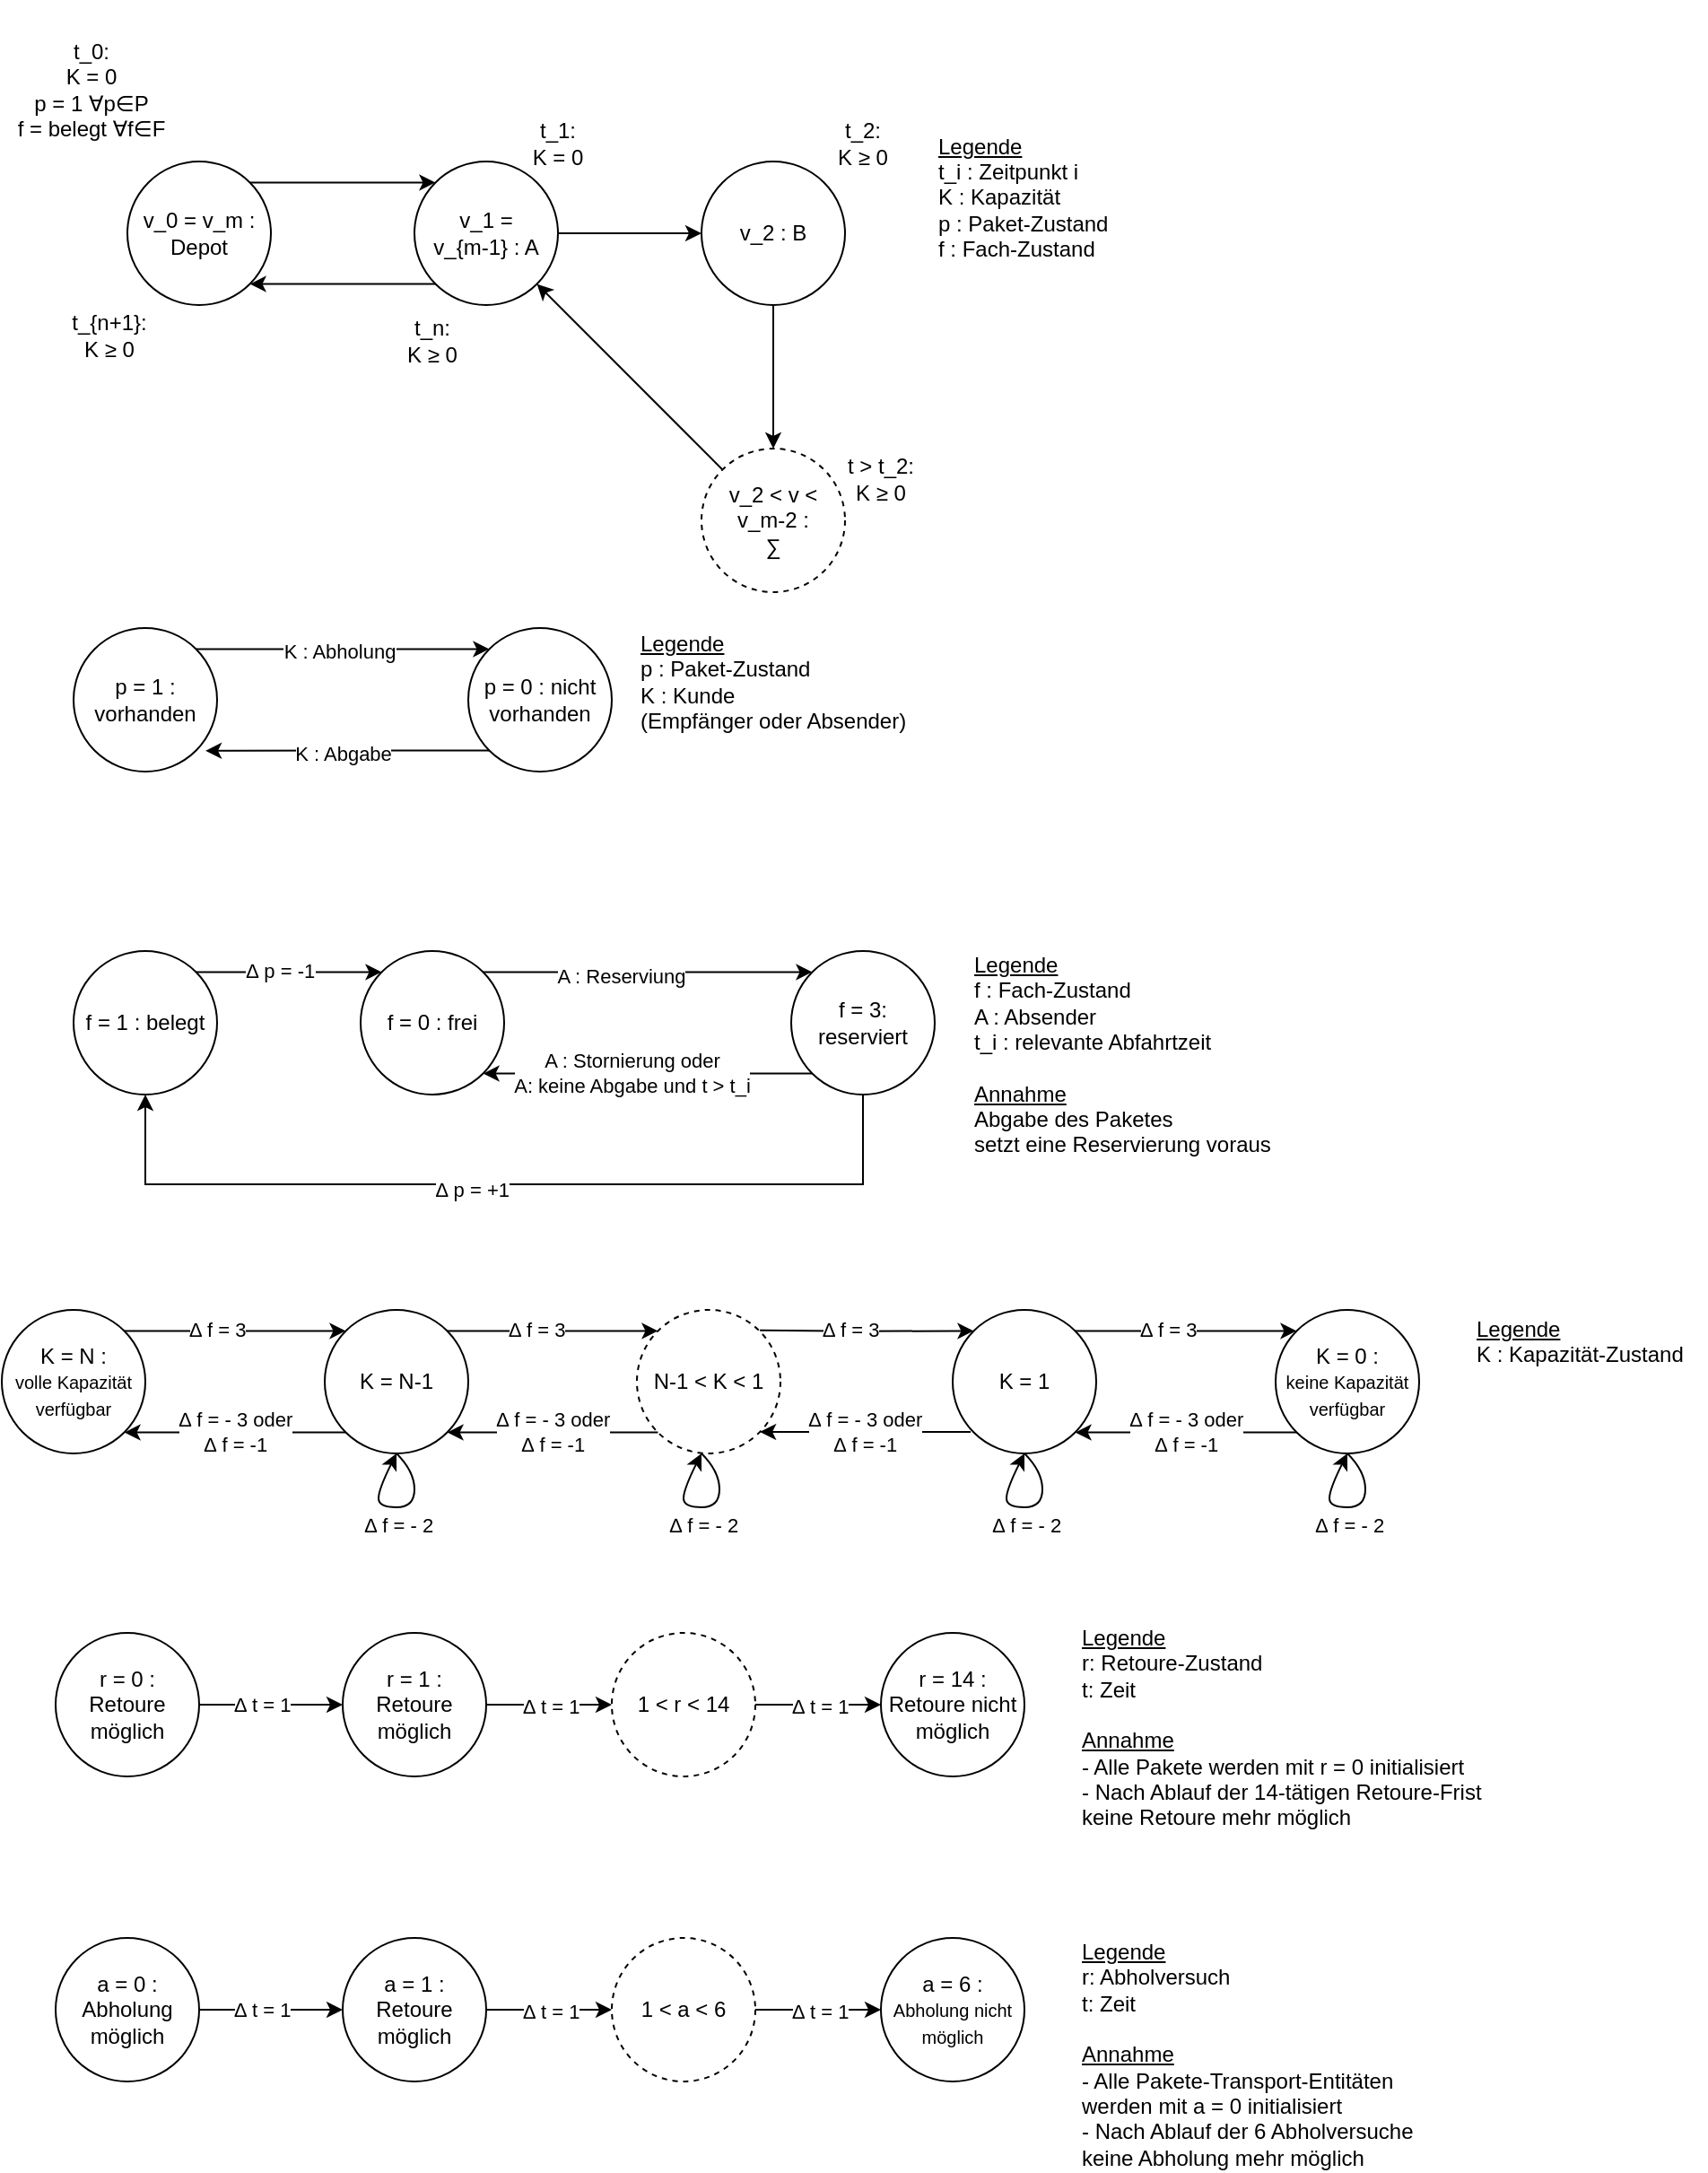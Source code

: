 <mxfile version="14.7.1" type="device"><diagram id="C5RBs43oDa-KdzZeNtuy" name="Page-1"><mxGraphModel dx="685" dy="819" grid="1" gridSize="10" guides="1" tooltips="1" connect="1" arrows="1" fold="1" page="1" pageScale="1" pageWidth="827" pageHeight="1169" math="0" shadow="0"><root><mxCell id="WIyWlLk6GJQsqaUBKTNV-0"/><mxCell id="WIyWlLk6GJQsqaUBKTNV-1" parent="WIyWlLk6GJQsqaUBKTNV-0"/><mxCell id="zulU2pNJ9zc0njDHncw5-14" style="edgeStyle=orthogonalEdgeStyle;rounded=0;orthogonalLoop=1;jettySize=auto;html=1;exitX=1;exitY=0;exitDx=0;exitDy=0;entryX=0;entryY=0;entryDx=0;entryDy=0;" parent="WIyWlLk6GJQsqaUBKTNV-1" source="zulU2pNJ9zc0njDHncw5-15" target="zulU2pNJ9zc0njDHncw5-17" edge="1"><mxGeometry relative="1" as="geometry"/></mxCell><mxCell id="zulU2pNJ9zc0njDHncw5-15" value="v_0 = v_m : Depot" style="ellipse;whiteSpace=wrap;html=1;aspect=fixed;" parent="WIyWlLk6GJQsqaUBKTNV-1" vertex="1"><mxGeometry x="130" y="210" width="80" height="80" as="geometry"/></mxCell><mxCell id="zulU2pNJ9zc0njDHncw5-16" value="" style="edgeStyle=orthogonalEdgeStyle;rounded=0;orthogonalLoop=1;jettySize=auto;html=1;" parent="WIyWlLk6GJQsqaUBKTNV-1" source="zulU2pNJ9zc0njDHncw5-17" target="zulU2pNJ9zc0njDHncw5-19" edge="1"><mxGeometry relative="1" as="geometry"/></mxCell><mxCell id="zulU2pNJ9zc0njDHncw5-17" value="v_1 = &lt;br&gt;v_{m-1} : A" style="ellipse;whiteSpace=wrap;html=1;aspect=fixed;" parent="WIyWlLk6GJQsqaUBKTNV-1" vertex="1"><mxGeometry x="290" y="210" width="80" height="80" as="geometry"/></mxCell><mxCell id="zulU2pNJ9zc0njDHncw5-18" value="" style="edgeStyle=orthogonalEdgeStyle;rounded=0;orthogonalLoop=1;jettySize=auto;html=1;" parent="WIyWlLk6GJQsqaUBKTNV-1" source="zulU2pNJ9zc0njDHncw5-19" target="zulU2pNJ9zc0njDHncw5-20" edge="1"><mxGeometry relative="1" as="geometry"/></mxCell><mxCell id="zulU2pNJ9zc0njDHncw5-19" value="v_2 : B" style="ellipse;whiteSpace=wrap;html=1;aspect=fixed;" parent="WIyWlLk6GJQsqaUBKTNV-1" vertex="1"><mxGeometry x="450" y="210" width="80" height="80" as="geometry"/></mxCell><mxCell id="zulU2pNJ9zc0njDHncw5-20" value="v_2 &amp;lt; v &amp;lt; v_m-2 :&lt;br&gt;&lt;div&gt;∑&lt;/div&gt;" style="ellipse;whiteSpace=wrap;html=1;aspect=fixed;dashed=1;" parent="WIyWlLk6GJQsqaUBKTNV-1" vertex="1"><mxGeometry x="450" y="370" width="80" height="80" as="geometry"/></mxCell><mxCell id="zulU2pNJ9zc0njDHncw5-21" value="" style="endArrow=classic;html=1;exitX=0;exitY=1;exitDx=0;exitDy=0;entryX=1;entryY=1;entryDx=0;entryDy=0;" parent="WIyWlLk6GJQsqaUBKTNV-1" source="zulU2pNJ9zc0njDHncw5-17" target="zulU2pNJ9zc0njDHncw5-15" edge="1"><mxGeometry width="50" height="50" relative="1" as="geometry"><mxPoint x="270" y="120" as="sourcePoint"/><mxPoint x="320" y="70" as="targetPoint"/></mxGeometry></mxCell><mxCell id="zulU2pNJ9zc0njDHncw5-22" value="&lt;div&gt;t_1: &lt;br&gt;&lt;/div&gt;&lt;div&gt;K = 0&lt;/div&gt;" style="text;html=1;strokeColor=none;fillColor=none;align=center;verticalAlign=middle;whiteSpace=wrap;rounded=0;" parent="WIyWlLk6GJQsqaUBKTNV-1" vertex="1"><mxGeometry x="350" y="190" width="40" height="20" as="geometry"/></mxCell><mxCell id="zulU2pNJ9zc0njDHncw5-23" value="&lt;div&gt;t_2: &lt;br&gt;&lt;/div&gt;&lt;div&gt;K ≥ 0&lt;/div&gt;" style="text;html=1;strokeColor=none;fillColor=none;align=center;verticalAlign=middle;whiteSpace=wrap;rounded=0;" parent="WIyWlLk6GJQsqaUBKTNV-1" vertex="1"><mxGeometry x="520" y="190" width="40" height="20" as="geometry"/></mxCell><mxCell id="zulU2pNJ9zc0njDHncw5-24" value="&lt;div&gt;&lt;br&gt;&lt;/div&gt;&lt;div&gt;t &amp;gt; t_2:&lt;br&gt;&lt;/div&gt;&lt;div&gt;K ≥ 0&lt;/div&gt;" style="text;html=1;strokeColor=none;fillColor=none;align=center;verticalAlign=middle;whiteSpace=wrap;rounded=0;" parent="WIyWlLk6GJQsqaUBKTNV-1" vertex="1"><mxGeometry x="530" y="370" width="40" height="20" as="geometry"/></mxCell><mxCell id="zulU2pNJ9zc0njDHncw5-25" value="&lt;div&gt;t_n: &lt;br&gt;&lt;/div&gt;&lt;div&gt;K ≥ 0&lt;/div&gt;" style="text;html=1;strokeColor=none;fillColor=none;align=center;verticalAlign=middle;whiteSpace=wrap;rounded=0;" parent="WIyWlLk6GJQsqaUBKTNV-1" vertex="1"><mxGeometry x="280" y="300" width="40" height="20" as="geometry"/></mxCell><mxCell id="zulU2pNJ9zc0njDHncw5-26" value="&lt;div&gt;t_0: &lt;br&gt;&lt;/div&gt;&lt;div&gt;K = 0&lt;/div&gt;&lt;div&gt;p = 1 ∀p∈P&lt;/div&gt;&lt;div&gt;f = belegt ∀f∈F &lt;br&gt;&lt;/div&gt;" style="text;html=1;strokeColor=none;fillColor=none;align=center;verticalAlign=middle;whiteSpace=wrap;rounded=0;" parent="WIyWlLk6GJQsqaUBKTNV-1" vertex="1"><mxGeometry x="60" y="120" width="100" height="100" as="geometry"/></mxCell><mxCell id="zulU2pNJ9zc0njDHncw5-27" value="&lt;div&gt;&lt;br&gt;&lt;/div&gt;&lt;div&gt;t_{n+1}:&lt;br&gt;&lt;/div&gt;&lt;div&gt;K ≥ 0&lt;br&gt;&lt;/div&gt;" style="text;html=1;strokeColor=none;fillColor=none;align=center;verticalAlign=middle;whiteSpace=wrap;rounded=0;" parent="WIyWlLk6GJQsqaUBKTNV-1" vertex="1"><mxGeometry x="100" y="290" width="40" height="20" as="geometry"/></mxCell><mxCell id="zulU2pNJ9zc0njDHncw5-28" value="" style="endArrow=classic;html=1;entryX=1;entryY=1;entryDx=0;entryDy=0;" parent="WIyWlLk6GJQsqaUBKTNV-1" source="zulU2pNJ9zc0njDHncw5-20" target="zulU2pNJ9zc0njDHncw5-17" edge="1"><mxGeometry width="50" height="50" relative="1" as="geometry"><mxPoint x="380" y="400" as="sourcePoint"/><mxPoint x="430" y="350" as="targetPoint"/></mxGeometry></mxCell><mxCell id="zulU2pNJ9zc0njDHncw5-96" style="edgeStyle=orthogonalEdgeStyle;rounded=0;orthogonalLoop=1;jettySize=auto;html=1;exitX=1;exitY=0;exitDx=0;exitDy=0;entryX=0;entryY=0;entryDx=0;entryDy=0;" parent="WIyWlLk6GJQsqaUBKTNV-1" source="zulU2pNJ9zc0njDHncw5-54" target="zulU2pNJ9zc0njDHncw5-89" edge="1"><mxGeometry relative="1" as="geometry"/></mxCell><mxCell id="zulU2pNJ9zc0njDHncw5-97" value="∆ f = 3" style="edgeLabel;html=1;align=center;verticalAlign=middle;resizable=0;points=[];" parent="zulU2pNJ9zc0njDHncw5-96" vertex="1" connectable="0"><mxGeometry x="-0.178" y="1" relative="1" as="geometry"><mxPoint x="1" as="offset"/></mxGeometry></mxCell><mxCell id="zulU2pNJ9zc0njDHncw5-54" value="&lt;div&gt;K = N : &lt;br&gt;&lt;/div&gt;&lt;div&gt;&lt;font style=&quot;font-size: 10px&quot;&gt;volle Kapazität verfügbar &lt;/font&gt;&lt;br&gt;&lt;/div&gt;" style="ellipse;whiteSpace=wrap;html=1;aspect=fixed;" parent="WIyWlLk6GJQsqaUBKTNV-1" vertex="1"><mxGeometry x="60" y="850" width="80" height="80" as="geometry"/></mxCell><mxCell id="zulU2pNJ9zc0njDHncw5-74" style="edgeStyle=orthogonalEdgeStyle;rounded=0;orthogonalLoop=1;jettySize=auto;html=1;exitX=0;exitY=1;exitDx=0;exitDy=0;entryX=0.919;entryY=0.855;entryDx=0;entryDy=0;entryPerimeter=0;" parent="WIyWlLk6GJQsqaUBKTNV-1" source="zulU2pNJ9zc0njDHncw5-56" target="zulU2pNJ9zc0njDHncw5-57" edge="1"><mxGeometry relative="1" as="geometry"/></mxCell><mxCell id="zulU2pNJ9zc0njDHncw5-75" value="K : Abgabe" style="edgeLabel;html=1;align=center;verticalAlign=middle;resizable=0;points=[];" parent="zulU2pNJ9zc0njDHncw5-74" vertex="1" connectable="0"><mxGeometry x="0.04" y="1" relative="1" as="geometry"><mxPoint as="offset"/></mxGeometry></mxCell><mxCell id="zulU2pNJ9zc0njDHncw5-56" value="p = 0 : nicht vorhanden" style="ellipse;whiteSpace=wrap;html=1;aspect=fixed;" parent="WIyWlLk6GJQsqaUBKTNV-1" vertex="1"><mxGeometry x="320" y="470" width="80" height="80" as="geometry"/></mxCell><mxCell id="zulU2pNJ9zc0njDHncw5-72" style="edgeStyle=orthogonalEdgeStyle;rounded=0;orthogonalLoop=1;jettySize=auto;html=1;exitX=1;exitY=0;exitDx=0;exitDy=0;entryX=0;entryY=0;entryDx=0;entryDy=0;" parent="WIyWlLk6GJQsqaUBKTNV-1" source="zulU2pNJ9zc0njDHncw5-57" target="zulU2pNJ9zc0njDHncw5-56" edge="1"><mxGeometry relative="1" as="geometry"/></mxCell><mxCell id="zulU2pNJ9zc0njDHncw5-73" value="K : Abholung" style="edgeLabel;html=1;align=center;verticalAlign=middle;resizable=0;points=[];" parent="zulU2pNJ9zc0njDHncw5-72" vertex="1" connectable="0"><mxGeometry x="-0.025" y="-1" relative="1" as="geometry"><mxPoint as="offset"/></mxGeometry></mxCell><mxCell id="zulU2pNJ9zc0njDHncw5-57" value="p = 1 : vorhanden" style="ellipse;whiteSpace=wrap;html=1;aspect=fixed;" parent="WIyWlLk6GJQsqaUBKTNV-1" vertex="1"><mxGeometry x="100" y="470" width="80" height="80" as="geometry"/></mxCell><mxCell id="zulU2pNJ9zc0njDHncw5-76" style="edgeStyle=orthogonalEdgeStyle;rounded=0;orthogonalLoop=1;jettySize=auto;html=1;exitX=1;exitY=0;exitDx=0;exitDy=0;entryX=0;entryY=0;entryDx=0;entryDy=0;" parent="WIyWlLk6GJQsqaUBKTNV-1" source="zulU2pNJ9zc0njDHncw5-59" target="zulU2pNJ9zc0njDHncw5-60" edge="1"><mxGeometry relative="1" as="geometry"/></mxCell><mxCell id="zulU2pNJ9zc0njDHncw5-77" value="∆ p = -1" style="edgeLabel;html=1;align=center;verticalAlign=middle;resizable=0;points=[];" parent="zulU2pNJ9zc0njDHncw5-76" vertex="1" connectable="0"><mxGeometry x="-0.113" y="1" relative="1" as="geometry"><mxPoint as="offset"/></mxGeometry></mxCell><mxCell id="zulU2pNJ9zc0njDHncw5-59" value="f = 1 : belegt" style="ellipse;whiteSpace=wrap;html=1;aspect=fixed;" parent="WIyWlLk6GJQsqaUBKTNV-1" vertex="1"><mxGeometry x="100" y="650" width="80" height="80" as="geometry"/></mxCell><mxCell id="zulU2pNJ9zc0njDHncw5-78" style="edgeStyle=orthogonalEdgeStyle;rounded=0;orthogonalLoop=1;jettySize=auto;html=1;exitX=1;exitY=0;exitDx=0;exitDy=0;entryX=0;entryY=0;entryDx=0;entryDy=0;" parent="WIyWlLk6GJQsqaUBKTNV-1" source="zulU2pNJ9zc0njDHncw5-60" target="zulU2pNJ9zc0njDHncw5-62" edge="1"><mxGeometry relative="1" as="geometry"/></mxCell><mxCell id="zulU2pNJ9zc0njDHncw5-79" value="A : Reserviung" style="edgeLabel;html=1;align=center;verticalAlign=middle;resizable=0;points=[];" parent="zulU2pNJ9zc0njDHncw5-78" vertex="1" connectable="0"><mxGeometry x="-0.17" y="-2" relative="1" as="geometry"><mxPoint as="offset"/></mxGeometry></mxCell><mxCell id="zulU2pNJ9zc0njDHncw5-60" value="f = 0 : frei" style="ellipse;whiteSpace=wrap;html=1;aspect=fixed;" parent="WIyWlLk6GJQsqaUBKTNV-1" vertex="1"><mxGeometry x="260" y="650" width="80" height="80" as="geometry"/></mxCell><mxCell id="zulU2pNJ9zc0njDHncw5-82" style="edgeStyle=orthogonalEdgeStyle;rounded=0;orthogonalLoop=1;jettySize=auto;html=1;exitX=0.5;exitY=1;exitDx=0;exitDy=0;entryX=0.5;entryY=1;entryDx=0;entryDy=0;" parent="WIyWlLk6GJQsqaUBKTNV-1" source="zulU2pNJ9zc0njDHncw5-62" target="zulU2pNJ9zc0njDHncw5-59" edge="1"><mxGeometry relative="1" as="geometry"><Array as="points"><mxPoint x="540" y="780"/><mxPoint x="140" y="780"/></Array></mxGeometry></mxCell><mxCell id="zulU2pNJ9zc0njDHncw5-83" value="∆ p = +1" style="edgeLabel;html=1;align=center;verticalAlign=middle;resizable=0;points=[];" parent="zulU2pNJ9zc0njDHncw5-82" vertex="1" connectable="0"><mxGeometry x="0.073" y="3" relative="1" as="geometry"><mxPoint as="offset"/></mxGeometry></mxCell><mxCell id="zulU2pNJ9zc0njDHncw5-84" style="edgeStyle=orthogonalEdgeStyle;rounded=0;orthogonalLoop=1;jettySize=auto;html=1;exitX=0;exitY=1;exitDx=0;exitDy=0;entryX=1;entryY=1;entryDx=0;entryDy=0;" parent="WIyWlLk6GJQsqaUBKTNV-1" source="zulU2pNJ9zc0njDHncw5-62" target="zulU2pNJ9zc0njDHncw5-60" edge="1"><mxGeometry relative="1" as="geometry"/></mxCell><mxCell id="zulU2pNJ9zc0njDHncw5-85" value="&lt;div&gt;A : Stornierung oder &lt;br&gt;&lt;/div&gt;&lt;div&gt;A: keine Abgabe und t &amp;gt; t_i&lt;br&gt;&lt;/div&gt;" style="edgeLabel;html=1;align=center;verticalAlign=middle;resizable=0;points=[];" parent="zulU2pNJ9zc0njDHncw5-84" vertex="1" connectable="0"><mxGeometry x="0.1" y="-1" relative="1" as="geometry"><mxPoint as="offset"/></mxGeometry></mxCell><mxCell id="zulU2pNJ9zc0njDHncw5-62" value="f = 3: reserviert" style="ellipse;whiteSpace=wrap;html=1;aspect=fixed;" parent="WIyWlLk6GJQsqaUBKTNV-1" vertex="1"><mxGeometry x="500" y="650" width="80" height="80" as="geometry"/></mxCell><mxCell id="zulU2pNJ9zc0njDHncw5-136" style="edgeStyle=orthogonalEdgeStyle;rounded=0;orthogonalLoop=1;jettySize=auto;html=1;exitX=1;exitY=0.5;exitDx=0;exitDy=0;" parent="WIyWlLk6GJQsqaUBKTNV-1" source="zulU2pNJ9zc0njDHncw5-64" target="zulU2pNJ9zc0njDHncw5-66" edge="1"><mxGeometry relative="1" as="geometry"/></mxCell><mxCell id="zulU2pNJ9zc0njDHncw5-139" value="∆ t = 1" style="edgeLabel;html=1;align=center;verticalAlign=middle;resizable=0;points=[];" parent="zulU2pNJ9zc0njDHncw5-136" vertex="1" connectable="0"><mxGeometry x="-0.142" relative="1" as="geometry"><mxPoint as="offset"/></mxGeometry></mxCell><mxCell id="zulU2pNJ9zc0njDHncw5-64" value="r = 0 : &lt;br&gt;Retoure möglich" style="ellipse;whiteSpace=wrap;html=1;aspect=fixed;" parent="WIyWlLk6GJQsqaUBKTNV-1" vertex="1"><mxGeometry x="90" y="1030" width="80" height="80" as="geometry"/></mxCell><mxCell id="zulU2pNJ9zc0njDHncw5-142" style="edgeStyle=orthogonalEdgeStyle;rounded=0;orthogonalLoop=1;jettySize=auto;html=1;exitX=1;exitY=0.5;exitDx=0;exitDy=0;entryX=0;entryY=0.5;entryDx=0;entryDy=0;" parent="WIyWlLk6GJQsqaUBKTNV-1" source="zulU2pNJ9zc0njDHncw5-66" target="zulU2pNJ9zc0njDHncw5-140" edge="1"><mxGeometry relative="1" as="geometry"/></mxCell><mxCell id="zulU2pNJ9zc0njDHncw5-143" value="∆ t = 1" style="edgeLabel;html=1;align=center;verticalAlign=middle;resizable=0;points=[];" parent="zulU2pNJ9zc0njDHncw5-142" vertex="1" connectable="0"><mxGeometry x="0.029" y="-1" relative="1" as="geometry"><mxPoint as="offset"/></mxGeometry></mxCell><mxCell id="zulU2pNJ9zc0njDHncw5-66" value="r = 1 : &lt;br&gt;Retoure möglich" style="ellipse;whiteSpace=wrap;html=1;aspect=fixed;" parent="WIyWlLk6GJQsqaUBKTNV-1" vertex="1"><mxGeometry x="250" y="1030" width="80" height="80" as="geometry"/></mxCell><mxCell id="zulU2pNJ9zc0njDHncw5-87" value="&lt;div align=&quot;left&quot;&gt;&lt;u&gt;Legende&lt;/u&gt;&lt;/div&gt;&lt;div align=&quot;left&quot;&gt;f : Fach-Zustand&lt;br&gt;&lt;/div&gt;&lt;div align=&quot;left&quot;&gt;A : Absender&lt;/div&gt;&lt;div align=&quot;left&quot;&gt;t_i : relevante Abfahrtzeit&lt;/div&gt;&lt;div align=&quot;left&quot;&gt;&lt;br&gt;&lt;/div&gt;&lt;div align=&quot;left&quot;&gt;&lt;u&gt;Annahme&lt;/u&gt;&lt;/div&gt;&lt;div align=&quot;left&quot;&gt;Abgabe des Paketes &lt;br&gt;setzt eine Reservierung voraus&lt;br&gt;&lt;/div&gt;&lt;div align=&quot;left&quot;&gt;&lt;br&gt;&lt;/div&gt;" style="text;html=1;align=left;verticalAlign=middle;resizable=0;points=[];autosize=1;strokeColor=none;" parent="WIyWlLk6GJQsqaUBKTNV-1" vertex="1"><mxGeometry x="600" y="650" width="180" height="130" as="geometry"/></mxCell><mxCell id="zulU2pNJ9zc0njDHncw5-88" value="&lt;div align=&quot;left&quot;&gt;&lt;u&gt;Legende&lt;/u&gt;&lt;br&gt;&lt;/div&gt;&lt;div align=&quot;left&quot;&gt;p : Paket-Zustand&lt;br&gt;&lt;/div&gt;&lt;div align=&quot;left&quot;&gt;K : Kunde&lt;br&gt;(Empfänger oder Absender)&lt;/div&gt;" style="text;html=1;align=left;verticalAlign=middle;resizable=0;points=[];autosize=1;strokeColor=none;" parent="WIyWlLk6GJQsqaUBKTNV-1" vertex="1"><mxGeometry x="414" y="470" width="160" height="60" as="geometry"/></mxCell><mxCell id="zulU2pNJ9zc0njDHncw5-102" value="∆ f = - 3 oder &lt;br&gt;∆ f = -1" style="edgeStyle=orthogonalEdgeStyle;rounded=0;orthogonalLoop=1;jettySize=auto;html=1;exitX=0;exitY=1;exitDx=0;exitDy=0;entryX=1;entryY=1;entryDx=0;entryDy=0;" parent="WIyWlLk6GJQsqaUBKTNV-1" source="zulU2pNJ9zc0njDHncw5-89" target="zulU2pNJ9zc0njDHncw5-54" edge="1"><mxGeometry relative="1" as="geometry"/></mxCell><mxCell id="zulU2pNJ9zc0njDHncw5-89" value="K = N-1" style="ellipse;whiteSpace=wrap;html=1;aspect=fixed;" parent="WIyWlLk6GJQsqaUBKTNV-1" vertex="1"><mxGeometry x="240" y="850" width="80" height="80" as="geometry"/></mxCell><mxCell id="zulU2pNJ9zc0njDHncw5-106" value="" style="curved=1;endArrow=classic;html=1;entryX=0.5;entryY=1;entryDx=0;entryDy=0;exitX=0.5;exitY=1;exitDx=0;exitDy=0;" parent="WIyWlLk6GJQsqaUBKTNV-1" source="zulU2pNJ9zc0njDHncw5-89" target="zulU2pNJ9zc0njDHncw5-89" edge="1"><mxGeometry width="50" height="50" relative="1" as="geometry"><mxPoint x="340" y="990" as="sourcePoint"/><mxPoint x="310" y="990" as="targetPoint"/><Array as="points"><mxPoint x="290" y="940"/><mxPoint x="290" y="960"/><mxPoint x="270" y="960"/><mxPoint x="270" y="950"/></Array></mxGeometry></mxCell><mxCell id="zulU2pNJ9zc0njDHncw5-107" value="∆ f = - 2" style="edgeLabel;html=1;align=center;verticalAlign=middle;resizable=0;points=[];" parent="zulU2pNJ9zc0njDHncw5-106" vertex="1" connectable="0"><mxGeometry x="0.057" y="-2" relative="1" as="geometry"><mxPoint x="2" y="12" as="offset"/></mxGeometry></mxCell><mxCell id="zulU2pNJ9zc0njDHncw5-108" style="edgeStyle=orthogonalEdgeStyle;rounded=0;orthogonalLoop=1;jettySize=auto;html=1;exitX=1;exitY=0;exitDx=0;exitDy=0;entryX=0;entryY=0;entryDx=0;entryDy=0;" parent="WIyWlLk6GJQsqaUBKTNV-1" source="zulU2pNJ9zc0njDHncw5-110" target="zulU2pNJ9zc0njDHncw5-112" edge="1"><mxGeometry relative="1" as="geometry"/></mxCell><mxCell id="zulU2pNJ9zc0njDHncw5-109" value="∆ f = 3" style="edgeLabel;html=1;align=center;verticalAlign=middle;resizable=0;points=[];" parent="zulU2pNJ9zc0njDHncw5-108" vertex="1" connectable="0"><mxGeometry x="-0.178" y="1" relative="1" as="geometry"><mxPoint x="1" as="offset"/></mxGeometry></mxCell><mxCell id="zulU2pNJ9zc0njDHncw5-110" value="&lt;div&gt;K = 1&lt;font style=&quot;font-size: 10px&quot;&gt;&lt;/font&gt;&lt;br&gt;&lt;/div&gt;" style="ellipse;whiteSpace=wrap;html=1;aspect=fixed;" parent="WIyWlLk6GJQsqaUBKTNV-1" vertex="1"><mxGeometry x="590" y="850" width="80" height="80" as="geometry"/></mxCell><mxCell id="zulU2pNJ9zc0njDHncw5-111" value="∆ f = - 3 oder &lt;br&gt;∆ f = -1" style="edgeStyle=orthogonalEdgeStyle;rounded=0;orthogonalLoop=1;jettySize=auto;html=1;exitX=0;exitY=1;exitDx=0;exitDy=0;entryX=1;entryY=1;entryDx=0;entryDy=0;" parent="WIyWlLk6GJQsqaUBKTNV-1" source="zulU2pNJ9zc0njDHncw5-112" target="zulU2pNJ9zc0njDHncw5-110" edge="1"><mxGeometry relative="1" as="geometry"/></mxCell><mxCell id="zulU2pNJ9zc0njDHncw5-112" value="&lt;div&gt;K = 0 : &lt;br&gt;&lt;/div&gt;&lt;div&gt;&lt;font style=&quot;font-size: 10px&quot;&gt;keine Kapazität verfügbar&lt;/font&gt;&lt;br&gt;&lt;/div&gt;" style="ellipse;whiteSpace=wrap;html=1;aspect=fixed;" parent="WIyWlLk6GJQsqaUBKTNV-1" vertex="1"><mxGeometry x="770" y="850" width="80" height="80" as="geometry"/></mxCell><mxCell id="zulU2pNJ9zc0njDHncw5-113" value="" style="curved=1;endArrow=classic;html=1;entryX=0.5;entryY=1;entryDx=0;entryDy=0;exitX=0.5;exitY=1;exitDx=0;exitDy=0;" parent="WIyWlLk6GJQsqaUBKTNV-1" source="zulU2pNJ9zc0njDHncw5-112" target="zulU2pNJ9zc0njDHncw5-112" edge="1"><mxGeometry width="50" height="50" relative="1" as="geometry"><mxPoint x="870" y="990" as="sourcePoint"/><mxPoint x="840" y="990" as="targetPoint"/><Array as="points"><mxPoint x="820" y="940"/><mxPoint x="820" y="960"/><mxPoint x="800" y="960"/><mxPoint x="800" y="950"/></Array></mxGeometry></mxCell><mxCell id="zulU2pNJ9zc0njDHncw5-114" value="∆ f = - 2" style="edgeLabel;html=1;align=center;verticalAlign=middle;resizable=0;points=[];" parent="zulU2pNJ9zc0njDHncw5-113" vertex="1" connectable="0"><mxGeometry x="0.057" y="-2" relative="1" as="geometry"><mxPoint x="2" y="12" as="offset"/></mxGeometry></mxCell><mxCell id="zulU2pNJ9zc0njDHncw5-124" value="N-1 &amp;lt; K &amp;lt; 1" style="ellipse;whiteSpace=wrap;html=1;aspect=fixed;dashed=1;" parent="WIyWlLk6GJQsqaUBKTNV-1" vertex="1"><mxGeometry x="414" y="850" width="80" height="80" as="geometry"/></mxCell><mxCell id="zulU2pNJ9zc0njDHncw5-127" style="edgeStyle=orthogonalEdgeStyle;rounded=0;orthogonalLoop=1;jettySize=auto;html=1;entryX=0;entryY=0;entryDx=0;entryDy=0;exitX=1;exitY=0;exitDx=0;exitDy=0;" parent="WIyWlLk6GJQsqaUBKTNV-1" source="zulU2pNJ9zc0njDHncw5-89" target="zulU2pNJ9zc0njDHncw5-124" edge="1"><mxGeometry relative="1" as="geometry"><mxPoint x="138.284" y="871.716" as="sourcePoint"/><mxPoint x="261.716" y="871.716" as="targetPoint"/></mxGeometry></mxCell><mxCell id="zulU2pNJ9zc0njDHncw5-128" value="∆ f = 3" style="edgeLabel;html=1;align=center;verticalAlign=middle;resizable=0;points=[];" parent="zulU2pNJ9zc0njDHncw5-127" vertex="1" connectable="0"><mxGeometry x="-0.178" y="1" relative="1" as="geometry"><mxPoint x="1" as="offset"/></mxGeometry></mxCell><mxCell id="zulU2pNJ9zc0njDHncw5-129" value="∆ f = - 3 oder &lt;br&gt;∆ f = -1" style="edgeStyle=orthogonalEdgeStyle;rounded=0;orthogonalLoop=1;jettySize=auto;html=1;exitX=0;exitY=1;exitDx=0;exitDy=0;entryX=1;entryY=1;entryDx=0;entryDy=0;" parent="WIyWlLk6GJQsqaUBKTNV-1" source="zulU2pNJ9zc0njDHncw5-124" target="zulU2pNJ9zc0njDHncw5-89" edge="1"><mxGeometry relative="1" as="geometry"><mxPoint x="261.716" y="928.284" as="sourcePoint"/><mxPoint x="138.284" y="928.284" as="targetPoint"/></mxGeometry></mxCell><mxCell id="zulU2pNJ9zc0njDHncw5-130" style="edgeStyle=orthogonalEdgeStyle;rounded=0;orthogonalLoop=1;jettySize=auto;html=1;exitX=1;exitY=0;exitDx=0;exitDy=0;entryX=0;entryY=0;entryDx=0;entryDy=0;" parent="WIyWlLk6GJQsqaUBKTNV-1" target="zulU2pNJ9zc0njDHncw5-110" edge="1"><mxGeometry relative="1" as="geometry"><mxPoint x="482.564" y="861.426" as="sourcePoint"/><mxPoint x="600" y="870" as="targetPoint"/></mxGeometry></mxCell><mxCell id="zulU2pNJ9zc0njDHncw5-131" value="∆ f = 3" style="edgeLabel;html=1;align=center;verticalAlign=middle;resizable=0;points=[];" parent="zulU2pNJ9zc0njDHncw5-130" vertex="1" connectable="0"><mxGeometry x="-0.178" y="1" relative="1" as="geometry"><mxPoint x="1" as="offset"/></mxGeometry></mxCell><mxCell id="zulU2pNJ9zc0njDHncw5-132" value="∆ f = - 3 oder &lt;br&gt;∆ f = -1" style="edgeStyle=orthogonalEdgeStyle;rounded=0;orthogonalLoop=1;jettySize=auto;html=1;exitX=0;exitY=1;exitDx=0;exitDy=0;entryX=1;entryY=1;entryDx=0;entryDy=0;" parent="WIyWlLk6GJQsqaUBKTNV-1" edge="1"><mxGeometry relative="1" as="geometry"><mxPoint x="599.996" y="917.994" as="sourcePoint"/><mxPoint x="482.564" y="917.994" as="targetPoint"/></mxGeometry></mxCell><mxCell id="zulU2pNJ9zc0njDHncw5-133" value="" style="curved=1;endArrow=classic;html=1;entryX=0.5;entryY=1;entryDx=0;entryDy=0;exitX=0.5;exitY=1;exitDx=0;exitDy=0;" parent="WIyWlLk6GJQsqaUBKTNV-1" edge="1"><mxGeometry width="50" height="50" relative="1" as="geometry"><mxPoint x="630" y="930" as="sourcePoint"/><mxPoint x="630" y="930" as="targetPoint"/><Array as="points"><mxPoint x="640" y="940"/><mxPoint x="640" y="960"/><mxPoint x="620" y="960"/><mxPoint x="620" y="950"/></Array></mxGeometry></mxCell><mxCell id="zulU2pNJ9zc0njDHncw5-134" value="∆ f = - 2" style="edgeLabel;html=1;align=center;verticalAlign=middle;resizable=0;points=[];" parent="zulU2pNJ9zc0njDHncw5-133" vertex="1" connectable="0"><mxGeometry x="0.057" y="-2" relative="1" as="geometry"><mxPoint x="2" y="12" as="offset"/></mxGeometry></mxCell><mxCell id="zulU2pNJ9zc0njDHncw5-135" value="&lt;div align=&quot;left&quot;&gt;&lt;u&gt;Legende&lt;/u&gt;&lt;/div&gt;&lt;div align=&quot;left&quot;&gt;K : Kapazität-Zustand&lt;br&gt;&lt;/div&gt;&lt;div align=&quot;left&quot;&gt;&lt;br&gt;&lt;/div&gt;" style="text;html=1;align=left;verticalAlign=middle;resizable=0;points=[];autosize=1;strokeColor=none;" parent="WIyWlLk6GJQsqaUBKTNV-1" vertex="1"><mxGeometry x="880" y="850" width="130" height="50" as="geometry"/></mxCell><mxCell id="zulU2pNJ9zc0njDHncw5-137" value="&lt;div align=&quot;left&quot;&gt;&lt;u&gt;Legende&lt;/u&gt;&lt;/div&gt;&lt;div align=&quot;left&quot;&gt;r: Retoure-Zustand&lt;/div&gt;&lt;div align=&quot;left&quot;&gt;t: Zeit&lt;br&gt;&lt;/div&gt;&lt;div align=&quot;left&quot;&gt;&lt;br&gt;&lt;/div&gt;&lt;div align=&quot;left&quot;&gt;&lt;u&gt;Annahme&lt;/u&gt;&lt;/div&gt;&lt;div align=&quot;left&quot;&gt;- Alle Pakete werden mit r = 0 initialisiert&lt;br&gt;&lt;u&gt;&lt;/u&gt;&lt;/div&gt;&lt;div align=&quot;left&quot;&gt;- Nach Ablauf der 14-tätigen Retoure-Frist &lt;br&gt;keine Retoure mehr möglich&lt;br&gt;&lt;/div&gt;&lt;div align=&quot;left&quot;&gt;&lt;br&gt;&lt;/div&gt;" style="text;html=1;align=left;verticalAlign=middle;resizable=0;points=[];autosize=1;strokeColor=none;" parent="WIyWlLk6GJQsqaUBKTNV-1" vertex="1"><mxGeometry x="660" y="1025" width="240" height="130" as="geometry"/></mxCell><mxCell id="zulU2pNJ9zc0njDHncw5-144" style="edgeStyle=orthogonalEdgeStyle;rounded=0;orthogonalLoop=1;jettySize=auto;html=1;exitX=1;exitY=0.5;exitDx=0;exitDy=0;entryX=0;entryY=0.5;entryDx=0;entryDy=0;" parent="WIyWlLk6GJQsqaUBKTNV-1" source="zulU2pNJ9zc0njDHncw5-140" target="zulU2pNJ9zc0njDHncw5-141" edge="1"><mxGeometry relative="1" as="geometry"/></mxCell><mxCell id="zulU2pNJ9zc0njDHncw5-145" value="∆ t = 1" style="edgeLabel;html=1;align=center;verticalAlign=middle;resizable=0;points=[];" parent="zulU2pNJ9zc0njDHncw5-144" vertex="1" connectable="0"><mxGeometry x="0.029" y="-1" relative="1" as="geometry"><mxPoint as="offset"/></mxGeometry></mxCell><mxCell id="zulU2pNJ9zc0njDHncw5-140" value="1 &amp;lt; r &amp;lt; 14" style="ellipse;whiteSpace=wrap;html=1;aspect=fixed;dashed=1;" parent="WIyWlLk6GJQsqaUBKTNV-1" vertex="1"><mxGeometry x="400" y="1030" width="80" height="80" as="geometry"/></mxCell><mxCell id="zulU2pNJ9zc0njDHncw5-141" value="r = 14 : &lt;br&gt;Retoure nicht möglich" style="ellipse;whiteSpace=wrap;html=1;aspect=fixed;" parent="WIyWlLk6GJQsqaUBKTNV-1" vertex="1"><mxGeometry x="550" y="1030" width="80" height="80" as="geometry"/></mxCell><mxCell id="zulU2pNJ9zc0njDHncw5-156" style="edgeStyle=orthogonalEdgeStyle;rounded=0;orthogonalLoop=1;jettySize=auto;html=1;exitX=1;exitY=0.5;exitDx=0;exitDy=0;" parent="WIyWlLk6GJQsqaUBKTNV-1" source="zulU2pNJ9zc0njDHncw5-158" target="zulU2pNJ9zc0njDHncw5-161" edge="1"><mxGeometry relative="1" as="geometry"/></mxCell><mxCell id="zulU2pNJ9zc0njDHncw5-157" value="∆ t = 1" style="edgeLabel;html=1;align=center;verticalAlign=middle;resizable=0;points=[];" parent="zulU2pNJ9zc0njDHncw5-156" vertex="1" connectable="0"><mxGeometry x="-0.142" relative="1" as="geometry"><mxPoint as="offset"/></mxGeometry></mxCell><mxCell id="zulU2pNJ9zc0njDHncw5-158" value="a = 0 : &lt;br&gt;Abholung möglich" style="ellipse;whiteSpace=wrap;html=1;aspect=fixed;" parent="WIyWlLk6GJQsqaUBKTNV-1" vertex="1"><mxGeometry x="90" y="1200" width="80" height="80" as="geometry"/></mxCell><mxCell id="zulU2pNJ9zc0njDHncw5-159" style="edgeStyle=orthogonalEdgeStyle;rounded=0;orthogonalLoop=1;jettySize=auto;html=1;exitX=1;exitY=0.5;exitDx=0;exitDy=0;entryX=0;entryY=0.5;entryDx=0;entryDy=0;" parent="WIyWlLk6GJQsqaUBKTNV-1" source="zulU2pNJ9zc0njDHncw5-161" target="zulU2pNJ9zc0njDHncw5-165" edge="1"><mxGeometry relative="1" as="geometry"/></mxCell><mxCell id="zulU2pNJ9zc0njDHncw5-160" value="∆ t = 1" style="edgeLabel;html=1;align=center;verticalAlign=middle;resizable=0;points=[];" parent="zulU2pNJ9zc0njDHncw5-159" vertex="1" connectable="0"><mxGeometry x="0.029" y="-1" relative="1" as="geometry"><mxPoint as="offset"/></mxGeometry></mxCell><mxCell id="zulU2pNJ9zc0njDHncw5-161" value="a = 1 : &lt;br&gt;Retoure möglich" style="ellipse;whiteSpace=wrap;html=1;aspect=fixed;" parent="WIyWlLk6GJQsqaUBKTNV-1" vertex="1"><mxGeometry x="250" y="1200" width="80" height="80" as="geometry"/></mxCell><mxCell id="zulU2pNJ9zc0njDHncw5-162" value="&lt;div align=&quot;left&quot;&gt;&lt;u&gt;Legende&lt;/u&gt;&lt;/div&gt;&lt;div align=&quot;left&quot;&gt;r: Abholversuch&lt;br&gt;&lt;/div&gt;&lt;div align=&quot;left&quot;&gt;t: Zeit&lt;br&gt;&lt;/div&gt;&lt;div align=&quot;left&quot;&gt;&lt;br&gt;&lt;/div&gt;&lt;div align=&quot;left&quot;&gt;&lt;u&gt;Annahme&lt;/u&gt;&lt;/div&gt;&lt;div align=&quot;left&quot;&gt;- Alle Pakete-Transport-Entitäten &lt;br&gt;werden mit a = 0 initialisiert&lt;br&gt;&lt;u&gt;&lt;/u&gt;&lt;/div&gt;&lt;div align=&quot;left&quot;&gt;- Nach Ablauf der 6 Abholversuche&lt;br&gt;keine Abholung mehr möglich&lt;br&gt;&lt;/div&gt;" style="text;html=1;align=left;verticalAlign=middle;resizable=0;points=[];autosize=1;strokeColor=none;" parent="WIyWlLk6GJQsqaUBKTNV-1" vertex="1"><mxGeometry x="660" y="1200" width="200" height="130" as="geometry"/></mxCell><mxCell id="zulU2pNJ9zc0njDHncw5-163" style="edgeStyle=orthogonalEdgeStyle;rounded=0;orthogonalLoop=1;jettySize=auto;html=1;exitX=1;exitY=0.5;exitDx=0;exitDy=0;entryX=0;entryY=0.5;entryDx=0;entryDy=0;" parent="WIyWlLk6GJQsqaUBKTNV-1" source="zulU2pNJ9zc0njDHncw5-165" target="zulU2pNJ9zc0njDHncw5-166" edge="1"><mxGeometry relative="1" as="geometry"/></mxCell><mxCell id="zulU2pNJ9zc0njDHncw5-164" value="∆ t = 1" style="edgeLabel;html=1;align=center;verticalAlign=middle;resizable=0;points=[];" parent="zulU2pNJ9zc0njDHncw5-163" vertex="1" connectable="0"><mxGeometry x="0.029" y="-1" relative="1" as="geometry"><mxPoint as="offset"/></mxGeometry></mxCell><mxCell id="zulU2pNJ9zc0njDHncw5-165" value="1 &amp;lt; a &amp;lt; 6" style="ellipse;whiteSpace=wrap;html=1;aspect=fixed;dashed=1;" parent="WIyWlLk6GJQsqaUBKTNV-1" vertex="1"><mxGeometry x="400" y="1200" width="80" height="80" as="geometry"/></mxCell><mxCell id="zulU2pNJ9zc0njDHncw5-166" value="a = 6 : &lt;br&gt;&lt;font style=&quot;font-size: 10px&quot;&gt;Abholung nicht möglich&lt;/font&gt;" style="ellipse;whiteSpace=wrap;html=1;aspect=fixed;" parent="WIyWlLk6GJQsqaUBKTNV-1" vertex="1"><mxGeometry x="550" y="1200" width="80" height="80" as="geometry"/></mxCell><mxCell id="zulU2pNJ9zc0njDHncw5-167" value="" style="curved=1;endArrow=classic;html=1;entryX=0.5;entryY=1;entryDx=0;entryDy=0;exitX=0.5;exitY=1;exitDx=0;exitDy=0;" parent="WIyWlLk6GJQsqaUBKTNV-1" edge="1"><mxGeometry width="50" height="50" relative="1" as="geometry"><mxPoint x="450" y="930" as="sourcePoint"/><mxPoint x="450" y="930" as="targetPoint"/><Array as="points"><mxPoint x="460" y="940"/><mxPoint x="460" y="960"/><mxPoint x="440" y="960"/><mxPoint x="440" y="950"/></Array></mxGeometry></mxCell><mxCell id="zulU2pNJ9zc0njDHncw5-168" value="∆ f = - 2" style="edgeLabel;html=1;align=center;verticalAlign=middle;resizable=0;points=[];" parent="zulU2pNJ9zc0njDHncw5-167" vertex="1" connectable="0"><mxGeometry x="0.057" y="-2" relative="1" as="geometry"><mxPoint x="2" y="12" as="offset"/></mxGeometry></mxCell><mxCell id="i7MqGCtkyv-wOBdCSezY-0" value="&lt;div align=&quot;left&quot;&gt;&lt;u&gt;Legende&lt;/u&gt;&lt;br&gt;&lt;/div&gt;&lt;div&gt;t_i : Zeitpunkt i&lt;/div&gt;&lt;div&gt;K : Kapazität&lt;/div&gt;&lt;div&gt;p : Paket-Zustand&lt;/div&gt;&lt;div&gt;f : Fach-Zustand&lt;/div&gt;" style="text;html=1;align=left;verticalAlign=middle;resizable=0;points=[];autosize=1;strokeColor=none;" vertex="1" parent="WIyWlLk6GJQsqaUBKTNV-1"><mxGeometry x="580" y="190" width="110" height="80" as="geometry"/></mxCell></root></mxGraphModel></diagram></mxfile>